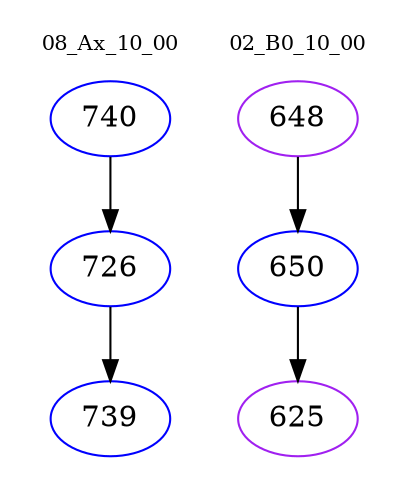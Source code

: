 digraph{
subgraph cluster_0 {
color = white
label = "08_Ax_10_00";
fontsize=10;
T0_740 [label="740", color="blue"]
T0_740 -> T0_726 [color="black"]
T0_726 [label="726", color="blue"]
T0_726 -> T0_739 [color="black"]
T0_739 [label="739", color="blue"]
}
subgraph cluster_1 {
color = white
label = "02_B0_10_00";
fontsize=10;
T1_648 [label="648", color="purple"]
T1_648 -> T1_650 [color="black"]
T1_650 [label="650", color="blue"]
T1_650 -> T1_625 [color="black"]
T1_625 [label="625", color="purple"]
}
}

